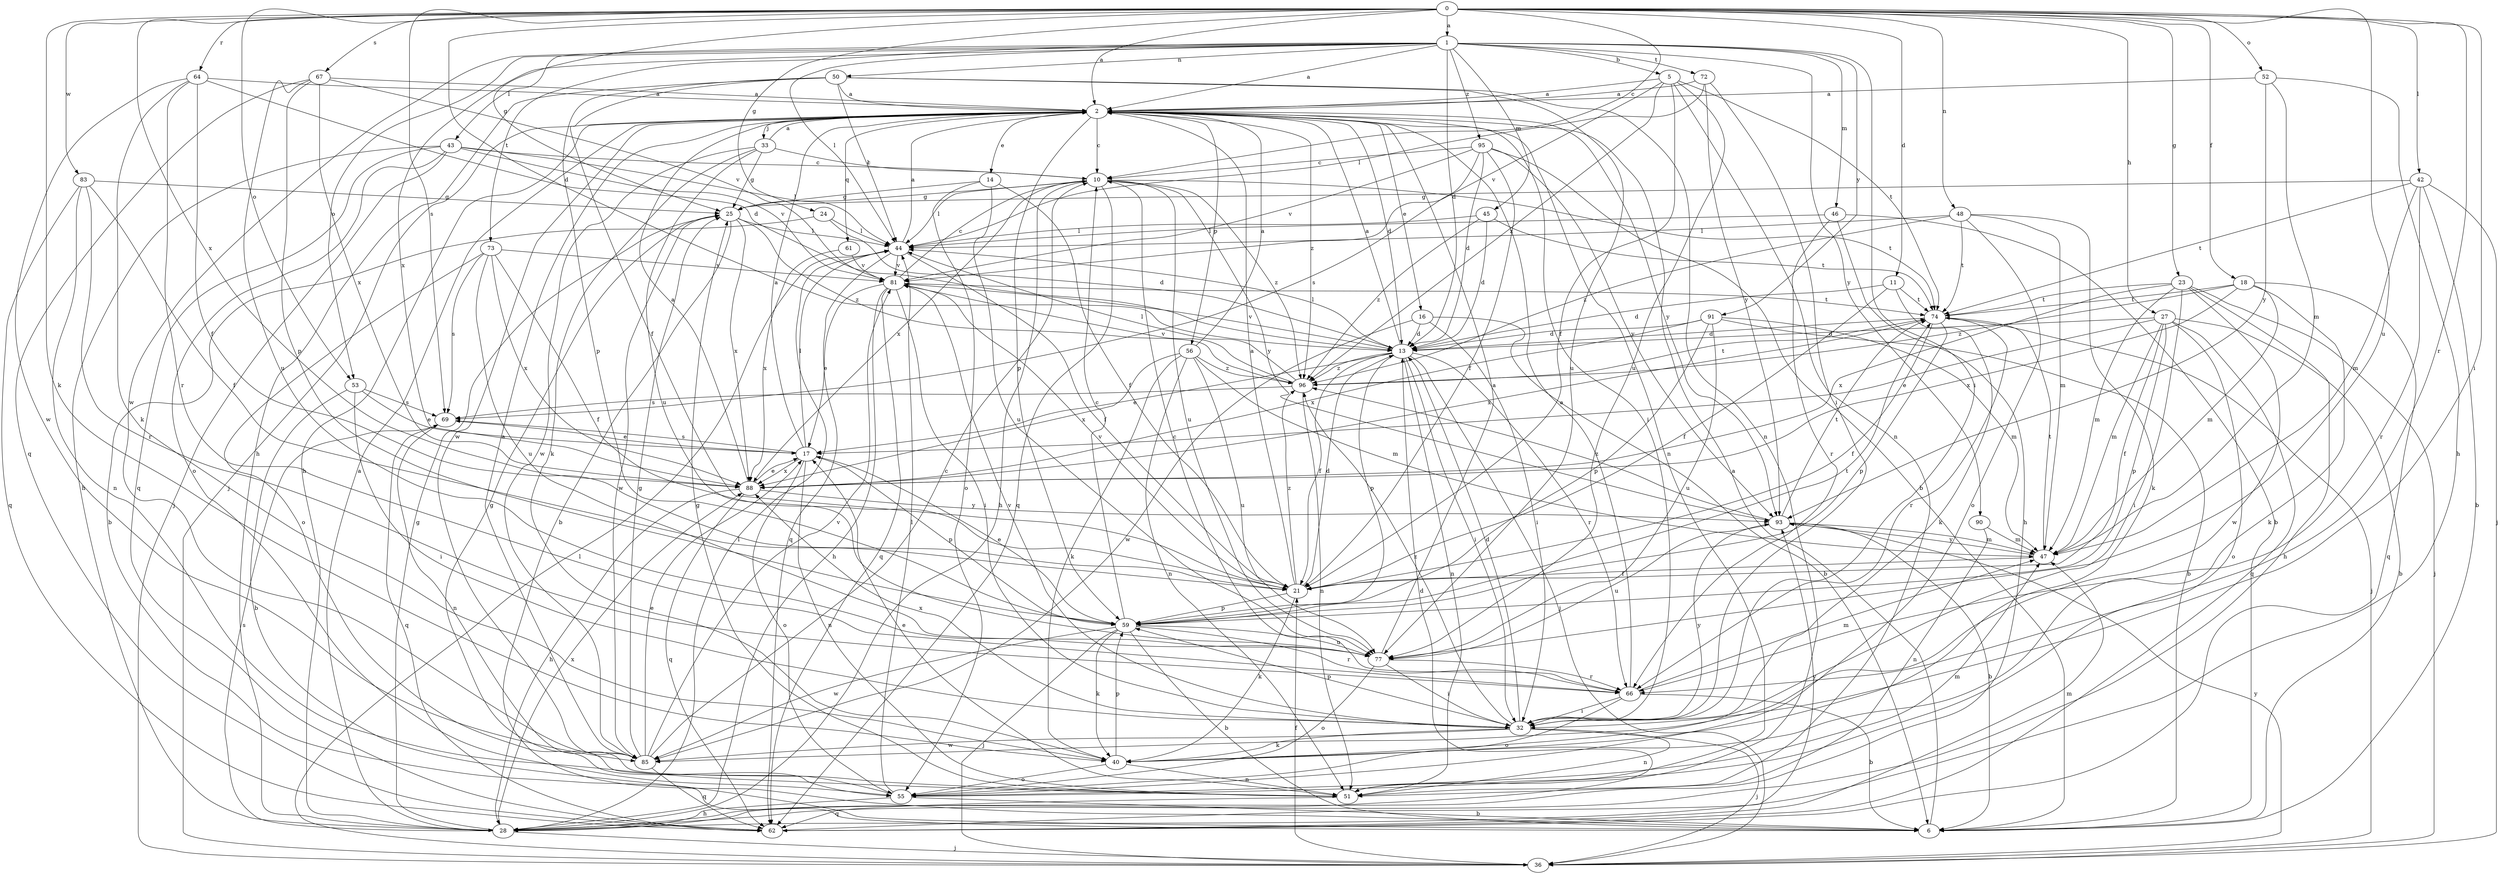 strict digraph  {
0;
1;
2;
5;
6;
10;
11;
13;
14;
16;
17;
18;
21;
23;
24;
25;
27;
28;
32;
33;
36;
40;
42;
43;
44;
45;
46;
47;
48;
50;
51;
52;
53;
55;
56;
59;
61;
62;
64;
66;
67;
69;
72;
73;
74;
77;
81;
83;
85;
88;
90;
91;
93;
95;
96;
0 -> 1  [label=a];
0 -> 2  [label=a];
0 -> 10  [label=c];
0 -> 11  [label=d];
0 -> 13  [label=d];
0 -> 18  [label=f];
0 -> 23  [label=g];
0 -> 24  [label=g];
0 -> 25  [label=g];
0 -> 27  [label=h];
0 -> 32  [label=i];
0 -> 40  [label=k];
0 -> 42  [label=l];
0 -> 48  [label=n];
0 -> 52  [label=o];
0 -> 53  [label=o];
0 -> 64  [label=r];
0 -> 66  [label=r];
0 -> 67  [label=s];
0 -> 69  [label=s];
0 -> 77  [label=u];
0 -> 83  [label=w];
0 -> 88  [label=x];
1 -> 2  [label=a];
1 -> 5  [label=b];
1 -> 13  [label=d];
1 -> 32  [label=i];
1 -> 43  [label=l];
1 -> 44  [label=l];
1 -> 45  [label=m];
1 -> 46  [label=m];
1 -> 50  [label=n];
1 -> 53  [label=o];
1 -> 72  [label=t];
1 -> 73  [label=t];
1 -> 85  [label=w];
1 -> 88  [label=x];
1 -> 90  [label=y];
1 -> 91  [label=y];
1 -> 95  [label=z];
2 -> 10  [label=c];
2 -> 13  [label=d];
2 -> 14  [label=e];
2 -> 16  [label=e];
2 -> 28  [label=h];
2 -> 32  [label=i];
2 -> 33  [label=j];
2 -> 36  [label=j];
2 -> 51  [label=n];
2 -> 56  [label=p];
2 -> 59  [label=p];
2 -> 61  [label=q];
2 -> 85  [label=w];
2 -> 93  [label=y];
2 -> 96  [label=z];
5 -> 2  [label=a];
5 -> 21  [label=f];
5 -> 51  [label=n];
5 -> 74  [label=t];
5 -> 77  [label=u];
5 -> 81  [label=v];
5 -> 96  [label=z];
6 -> 2  [label=a];
10 -> 25  [label=g];
10 -> 28  [label=h];
10 -> 44  [label=l];
10 -> 62  [label=q];
10 -> 74  [label=t];
10 -> 77  [label=u];
10 -> 88  [label=x];
10 -> 93  [label=y];
10 -> 96  [label=z];
11 -> 13  [label=d];
11 -> 21  [label=f];
11 -> 40  [label=k];
11 -> 74  [label=t];
13 -> 2  [label=a];
13 -> 17  [label=e];
13 -> 21  [label=f];
13 -> 32  [label=i];
13 -> 36  [label=j];
13 -> 44  [label=l];
13 -> 51  [label=n];
13 -> 59  [label=p];
13 -> 66  [label=r];
13 -> 81  [label=v];
13 -> 96  [label=z];
14 -> 21  [label=f];
14 -> 25  [label=g];
14 -> 55  [label=o];
14 -> 77  [label=u];
16 -> 6  [label=b];
16 -> 13  [label=d];
16 -> 32  [label=i];
16 -> 85  [label=w];
17 -> 2  [label=a];
17 -> 44  [label=l];
17 -> 51  [label=n];
17 -> 55  [label=o];
17 -> 59  [label=p];
17 -> 69  [label=s];
17 -> 88  [label=x];
18 -> 40  [label=k];
18 -> 47  [label=m];
18 -> 62  [label=q];
18 -> 74  [label=t];
18 -> 88  [label=x];
18 -> 96  [label=z];
21 -> 2  [label=a];
21 -> 13  [label=d];
21 -> 40  [label=k];
21 -> 59  [label=p];
21 -> 81  [label=v];
21 -> 96  [label=z];
23 -> 28  [label=h];
23 -> 32  [label=i];
23 -> 36  [label=j];
23 -> 47  [label=m];
23 -> 74  [label=t];
23 -> 85  [label=w];
23 -> 88  [label=x];
24 -> 6  [label=b];
24 -> 13  [label=d];
24 -> 44  [label=l];
25 -> 6  [label=b];
25 -> 44  [label=l];
25 -> 85  [label=w];
25 -> 88  [label=x];
25 -> 96  [label=z];
27 -> 6  [label=b];
27 -> 13  [label=d];
27 -> 17  [label=e];
27 -> 21  [label=f];
27 -> 47  [label=m];
27 -> 55  [label=o];
27 -> 59  [label=p];
27 -> 62  [label=q];
28 -> 2  [label=a];
28 -> 13  [label=d];
28 -> 25  [label=g];
28 -> 36  [label=j];
28 -> 44  [label=l];
28 -> 69  [label=s];
28 -> 88  [label=x];
32 -> 13  [label=d];
32 -> 36  [label=j];
32 -> 40  [label=k];
32 -> 51  [label=n];
32 -> 59  [label=p];
32 -> 81  [label=v];
32 -> 85  [label=w];
32 -> 88  [label=x];
32 -> 93  [label=y];
32 -> 96  [label=z];
33 -> 2  [label=a];
33 -> 10  [label=c];
33 -> 25  [label=g];
33 -> 40  [label=k];
33 -> 77  [label=u];
33 -> 85  [label=w];
36 -> 21  [label=f];
36 -> 44  [label=l];
36 -> 93  [label=y];
40 -> 51  [label=n];
40 -> 55  [label=o];
40 -> 59  [label=p];
42 -> 6  [label=b];
42 -> 25  [label=g];
42 -> 36  [label=j];
42 -> 47  [label=m];
42 -> 66  [label=r];
42 -> 74  [label=t];
43 -> 10  [label=c];
43 -> 28  [label=h];
43 -> 36  [label=j];
43 -> 44  [label=l];
43 -> 55  [label=o];
43 -> 62  [label=q];
43 -> 81  [label=v];
44 -> 2  [label=a];
44 -> 21  [label=f];
44 -> 62  [label=q];
44 -> 81  [label=v];
45 -> 13  [label=d];
45 -> 44  [label=l];
45 -> 74  [label=t];
45 -> 96  [label=z];
46 -> 6  [label=b];
46 -> 28  [label=h];
46 -> 44  [label=l];
46 -> 66  [label=r];
47 -> 21  [label=f];
47 -> 74  [label=t];
47 -> 93  [label=y];
48 -> 40  [label=k];
48 -> 44  [label=l];
48 -> 47  [label=m];
48 -> 55  [label=o];
48 -> 74  [label=t];
48 -> 96  [label=z];
50 -> 2  [label=a];
50 -> 21  [label=f];
50 -> 28  [label=h];
50 -> 44  [label=l];
50 -> 51  [label=n];
50 -> 59  [label=p];
50 -> 77  [label=u];
51 -> 17  [label=e];
51 -> 25  [label=g];
51 -> 62  [label=q];
52 -> 2  [label=a];
52 -> 28  [label=h];
52 -> 47  [label=m];
52 -> 93  [label=y];
53 -> 6  [label=b];
53 -> 17  [label=e];
53 -> 32  [label=i];
53 -> 69  [label=s];
55 -> 6  [label=b];
55 -> 25  [label=g];
55 -> 28  [label=h];
55 -> 44  [label=l];
55 -> 47  [label=m];
56 -> 2  [label=a];
56 -> 40  [label=k];
56 -> 47  [label=m];
56 -> 51  [label=n];
56 -> 77  [label=u];
56 -> 88  [label=x];
56 -> 96  [label=z];
59 -> 6  [label=b];
59 -> 10  [label=c];
59 -> 17  [label=e];
59 -> 36  [label=j];
59 -> 40  [label=k];
59 -> 66  [label=r];
59 -> 74  [label=t];
59 -> 77  [label=u];
59 -> 85  [label=w];
61 -> 81  [label=v];
61 -> 88  [label=x];
62 -> 47  [label=m];
62 -> 93  [label=y];
64 -> 2  [label=a];
64 -> 13  [label=d];
64 -> 21  [label=f];
64 -> 40  [label=k];
64 -> 66  [label=r];
64 -> 85  [label=w];
66 -> 2  [label=a];
66 -> 6  [label=b];
66 -> 10  [label=c];
66 -> 32  [label=i];
66 -> 47  [label=m];
66 -> 55  [label=o];
67 -> 2  [label=a];
67 -> 59  [label=p];
67 -> 62  [label=q];
67 -> 77  [label=u];
67 -> 81  [label=v];
67 -> 88  [label=x];
69 -> 17  [label=e];
69 -> 51  [label=n];
69 -> 62  [label=q];
72 -> 2  [label=a];
72 -> 32  [label=i];
72 -> 44  [label=l];
72 -> 93  [label=y];
73 -> 21  [label=f];
73 -> 55  [label=o];
73 -> 69  [label=s];
73 -> 77  [label=u];
73 -> 81  [label=v];
73 -> 88  [label=x];
74 -> 13  [label=d];
74 -> 21  [label=f];
74 -> 36  [label=j];
74 -> 59  [label=p];
74 -> 66  [label=r];
74 -> 88  [label=x];
77 -> 2  [label=a];
77 -> 32  [label=i];
77 -> 55  [label=o];
77 -> 66  [label=r];
81 -> 10  [label=c];
81 -> 17  [label=e];
81 -> 28  [label=h];
81 -> 32  [label=i];
81 -> 62  [label=q];
81 -> 74  [label=t];
83 -> 21  [label=f];
83 -> 25  [label=g];
83 -> 51  [label=n];
83 -> 62  [label=q];
83 -> 66  [label=r];
85 -> 2  [label=a];
85 -> 10  [label=c];
85 -> 17  [label=e];
85 -> 25  [label=g];
85 -> 62  [label=q];
85 -> 81  [label=v];
88 -> 2  [label=a];
88 -> 17  [label=e];
88 -> 28  [label=h];
88 -> 62  [label=q];
88 -> 93  [label=y];
90 -> 47  [label=m];
90 -> 51  [label=n];
91 -> 6  [label=b];
91 -> 13  [label=d];
91 -> 47  [label=m];
91 -> 59  [label=p];
91 -> 77  [label=u];
91 -> 88  [label=x];
93 -> 6  [label=b];
93 -> 47  [label=m];
93 -> 74  [label=t];
93 -> 77  [label=u];
93 -> 96  [label=z];
95 -> 6  [label=b];
95 -> 10  [label=c];
95 -> 13  [label=d];
95 -> 21  [label=f];
95 -> 69  [label=s];
95 -> 81  [label=v];
95 -> 93  [label=y];
96 -> 44  [label=l];
96 -> 51  [label=n];
96 -> 69  [label=s];
96 -> 74  [label=t];
96 -> 81  [label=v];
}
